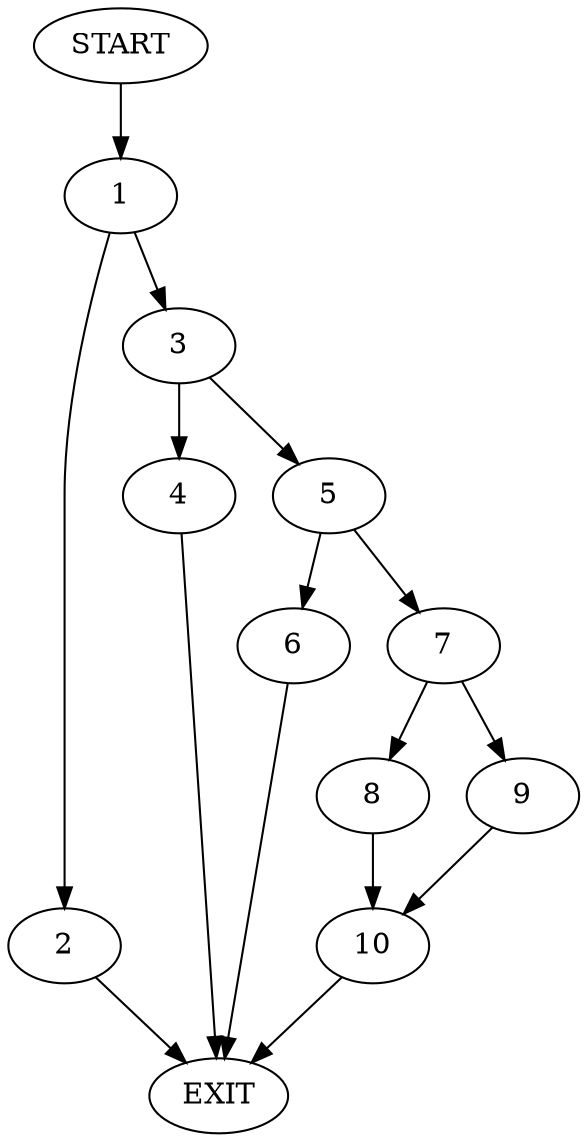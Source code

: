 digraph {
0 [label="START"]
11 [label="EXIT"]
0 -> 1
1 -> 2
1 -> 3
3 -> 4
3 -> 5
2 -> 11
4 -> 11
5 -> 6
5 -> 7
7 -> 8
7 -> 9
6 -> 11
8 -> 10
9 -> 10
10 -> 11
}
